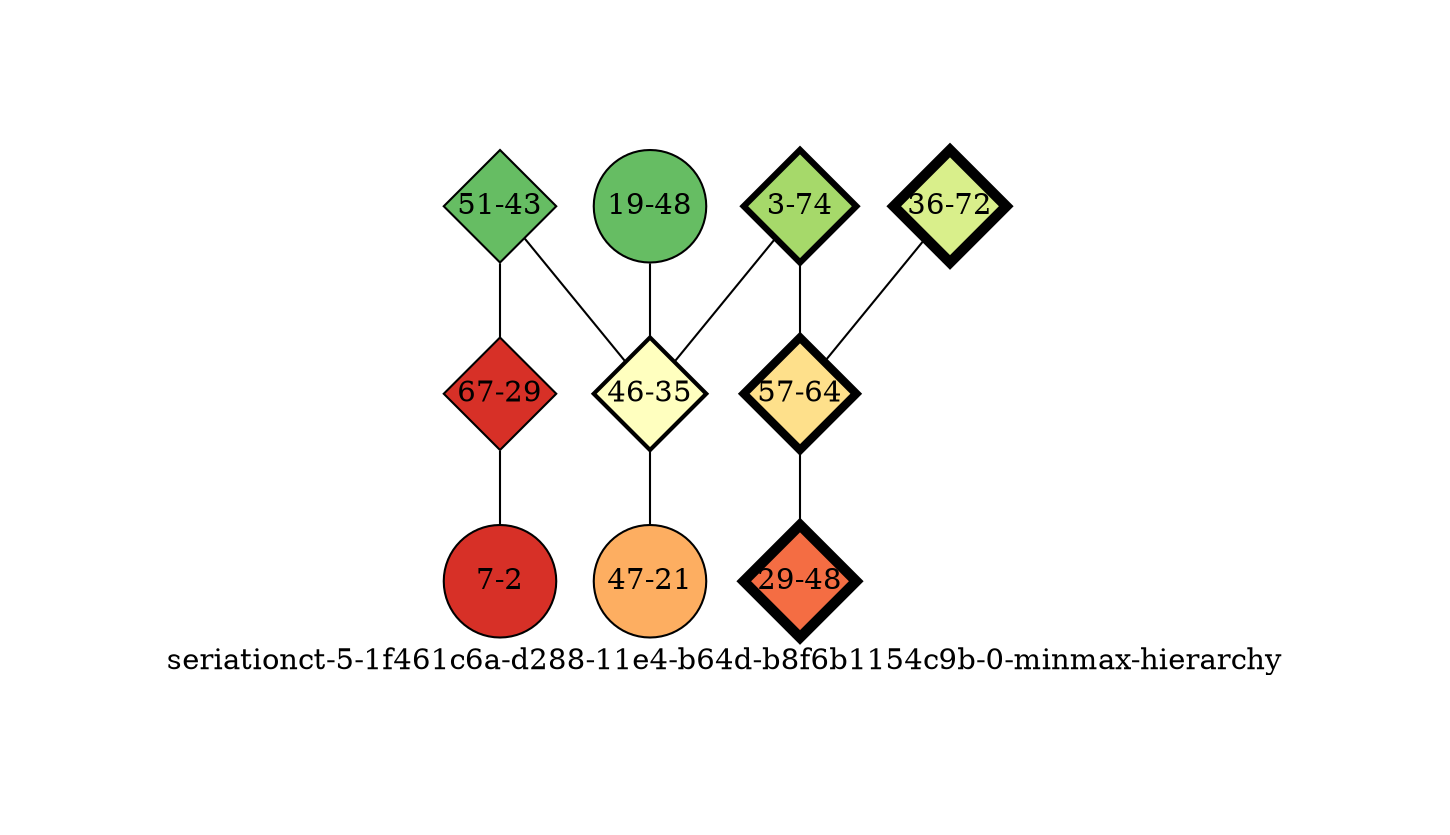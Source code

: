 strict graph "seriationct-5-1f461c6a-d288-11e4-b64d-b8f6b1154c9b-0-minmax-hierarchy" {
labelloc=b;
ratio=auto;
pad="1.0";
label="seriationct-5-1f461c6a-d288-11e4-b64d-b8f6b1154c9b-0-minmax-hierarchy";
node [width="0.75", style=filled, fixedsize=true, height="0.75", shape=circle, label=""];
0 [xCoordinate="43.0", appears_in_slice=1, yCoordinate="51.0", level=child, colorscheme=rdylgn11, child_of=root, short_label="51-43", label="51-43", shape=diamond, fillcolor=9, size="16.6857725131", parent_node="assemblage-13-15", id=0, penwidth="1.0"];
1 [xCoordinate="48.0", appears_in_slice=1, yCoordinate="19.0", level=grandchild, colorscheme=rdylgn11, child_of="assemblage-51-43", short_label="19-48", label="19-48", shape=circle, fillcolor=9, size="16.6857725131", parent_node="assemblage-51-43", id=1, penwidth="1.0"];
2 [xCoordinate="74.0", appears_in_slice=3, yCoordinate="3.0", level=child, colorscheme=rdylgn11, child_of=root, short_label="3-74", label="3-74", shape=diamond, fillcolor=8, size="1001.10389335", parent_node="assemblage-13-15", id=2, penwidth="3.0"];
3 [xCoordinate="72.0", appears_in_slice=5, yCoordinate="36.0", level=child, colorscheme=rdylgn11, child_of=root, short_label="36-72", label="36-72", shape=diamond, fillcolor=7, size="982.521688674", parent_node="assemblage-13-15", id=3, penwidth="5.0"];
4 [xCoordinate="35.0", appears_in_slice=2, yCoordinate="46.0", level=child, colorscheme=rdylgn11, child_of=root, short_label="46-35", label="46-35", shape=diamond, fillcolor=6, size="942.399411257", parent_node="assemblage-13-15", id=6, penwidth="2.0"];
5 [xCoordinate="64.0", appears_in_slice=4, yCoordinate="57.0", level=child, colorscheme=rdylgn11, child_of=root, short_label="57-64", label="57-64", shape=diamond, fillcolor=5, size="1008.02445548", parent_node="assemblage-13-15", id=5, penwidth="4.0"];
6 [xCoordinate="21.0", appears_in_slice=1, yCoordinate="47.0", level=grandchild, colorscheme=rdylgn11, child_of="assemblage-28-69", short_label="47-21", label="47-21", shape=circle, fillcolor=4, size="16.6857725131", parent_node="assemblage-28-69", id=4, penwidth="1.0"];
7 [xCoordinate="48.0", appears_in_slice=5, yCoordinate="29.0", level=child, colorscheme=rdylgn11, child_of=root, short_label="29-48", label="29-48", shape=diamond, fillcolor=3, size="982.521688674", parent_node="assemblage-13-15", id=9, penwidth="5.0"];
8 [xCoordinate="29.0", appears_in_slice=1, yCoordinate="67.0", level=child, colorscheme=rdylgn11, child_of=root, short_label="67-29", label="67-29", shape=diamond, fillcolor=2, size="16.6857725131", parent_node="assemblage-13-15", id=8, penwidth="1.0"];
9 [xCoordinate="2.0", appears_in_slice=1, yCoordinate="7.0", level=grandchild, colorscheme=rdylgn11, child_of="assemblage-67-29", short_label="7-2", label="7-2", shape=circle, fillcolor=2, size="16.6857725131", parent_node="assemblage-67-29", id=7, penwidth="1.0"];
0 -- 8  [inverseweight="1.40658277765", weight="0.710942872251"];
0 -- 4  [inverseweight="1.93398588155", weight="0.517066856352"];
1 -- 4  [inverseweight="1.04212168782", weight="0.959580835604"];
2 -- 4  [inverseweight="9.49840501055", weight="0.105280833876"];
2 -- 5  [inverseweight="5.35127503678", weight="0.186871351804"];
3 -- 5  [inverseweight="9.68601602576", weight="0.103241621461"];
4 -- 6  [inverseweight="0.854706533659", weight="1.16999222613"];
5 -- 7  [inverseweight="8.89074428859", weight="0.112476522498"];
8 -- 9  [inverseweight="5.60881946101", weight="0.178290637977"];
}
